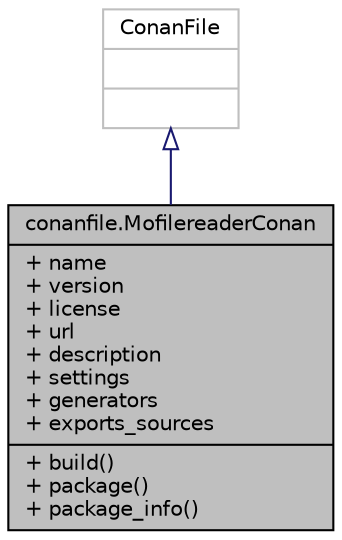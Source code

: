 digraph "conanfile.MofilereaderConan"
{
 // INTERACTIVE_SVG=YES
  bgcolor="transparent";
  edge [fontname="Helvetica",fontsize="10",labelfontname="Helvetica",labelfontsize="10"];
  node [fontname="Helvetica",fontsize="10",shape=record];
  Node2 [label="{conanfile.MofilereaderConan\n|+ name\l+ version\l+ license\l+ url\l+ description\l+ settings\l+ generators\l+ exports_sources\l|+ build()\l+ package()\l+ package_info()\l}",height=0.2,width=0.4,color="black", fillcolor="grey75", style="filled", fontcolor="black"];
  Node3 -> Node2 [dir="back",color="midnightblue",fontsize="10",style="solid",arrowtail="onormal",fontname="Helvetica"];
  Node3 [label="{ConanFile\n||}",height=0.2,width=0.4,color="grey75"];
}
